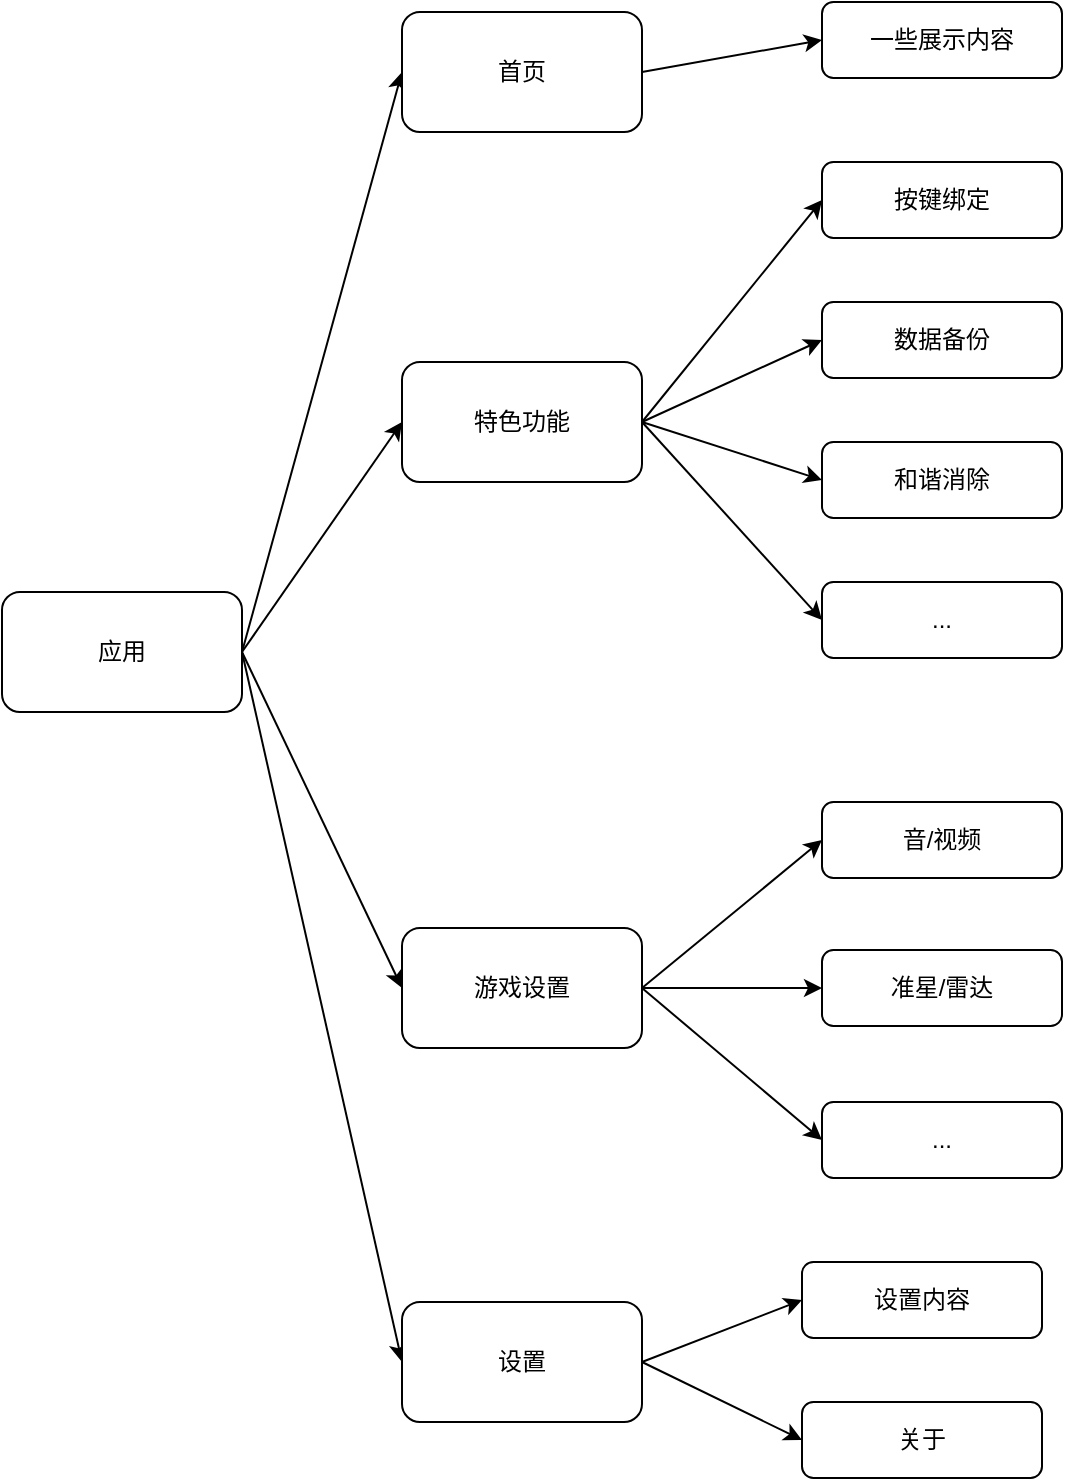 <mxfile>
    <diagram id="OTXpL9ucQnB7XM_ZMobS" name="第 1 页">
        <mxGraphModel dx="1676" dy="1009" grid="1" gridSize="10" guides="1" tooltips="1" connect="1" arrows="1" fold="1" page="1" pageScale="1" pageWidth="1169" pageHeight="827" math="0" shadow="0">
            <root>
                <mxCell id="0"/>
                <mxCell id="1" parent="0"/>
                <mxCell id="36" value="" style="edgeStyle=none;html=1;exitX=1;exitY=0.5;exitDx=0;exitDy=0;entryX=0;entryY=0.5;entryDx=0;entryDy=0;" edge="1" parent="1" source="33" target="34">
                    <mxGeometry relative="1" as="geometry"/>
                </mxCell>
                <mxCell id="38" value="" style="edgeStyle=none;html=1;exitX=1;exitY=0.5;exitDx=0;exitDy=0;entryX=0;entryY=0.5;entryDx=0;entryDy=0;" edge="1" parent="1" source="33" target="37">
                    <mxGeometry relative="1" as="geometry"/>
                </mxCell>
                <mxCell id="42" value="" style="edgeStyle=none;html=1;exitX=1;exitY=0.5;exitDx=0;exitDy=0;entryX=0;entryY=0.5;entryDx=0;entryDy=0;" edge="1" parent="1" source="33" target="39">
                    <mxGeometry relative="1" as="geometry"/>
                </mxCell>
                <mxCell id="62" style="edgeStyle=none;html=1;exitX=1;exitY=0.5;exitDx=0;exitDy=0;entryX=0;entryY=0.5;entryDx=0;entryDy=0;" edge="1" parent="1" source="33" target="60">
                    <mxGeometry relative="1" as="geometry"/>
                </mxCell>
                <mxCell id="33" value="应用" style="rounded=1;whiteSpace=wrap;html=1;" vertex="1" parent="1">
                    <mxGeometry x="30" y="355" width="120" height="60" as="geometry"/>
                </mxCell>
                <mxCell id="55" style="edgeStyle=none;html=1;exitX=1;exitY=0.5;exitDx=0;exitDy=0;entryX=0;entryY=0.5;entryDx=0;entryDy=0;" edge="1" parent="1" source="34" target="51">
                    <mxGeometry relative="1" as="geometry"/>
                </mxCell>
                <mxCell id="34" value="首页" style="rounded=1;whiteSpace=wrap;html=1;" vertex="1" parent="1">
                    <mxGeometry x="230" y="65" width="120" height="60" as="geometry"/>
                </mxCell>
                <mxCell id="56" style="edgeStyle=none;html=1;exitX=1;exitY=0.5;exitDx=0;exitDy=0;entryX=0;entryY=0.5;entryDx=0;entryDy=0;" edge="1" parent="1" source="37" target="45">
                    <mxGeometry relative="1" as="geometry"/>
                </mxCell>
                <mxCell id="57" style="edgeStyle=none;html=1;exitX=1;exitY=0.5;exitDx=0;exitDy=0;entryX=0;entryY=0.5;entryDx=0;entryDy=0;" edge="1" parent="1" source="37" target="49">
                    <mxGeometry relative="1" as="geometry"/>
                </mxCell>
                <mxCell id="58" style="edgeStyle=none;html=1;exitX=1;exitY=0.5;exitDx=0;exitDy=0;entryX=0;entryY=0.5;entryDx=0;entryDy=0;" edge="1" parent="1" source="37" target="52">
                    <mxGeometry relative="1" as="geometry"/>
                </mxCell>
                <mxCell id="37" value="游戏设置&lt;span style=&quot;color: rgba(0, 0, 0, 0); font-family: monospace; font-size: 0px; text-align: start;&quot;&gt;%3CmxGraphModel%3E%3Croot%3E%3CmxCell%20id%3D%220%22%2F%3E%3CmxCell%20id%3D%221%22%20parent%3D%220%22%2F%3E%3CmxCell%20id%3D%222%22%20value%3D%22%22%20style%3D%22whiteSpace%3Dwrap%3Bhtml%3D1%3Brounded%3D1%3B%22%20vertex%3D%221%22%20parent%3D%221%22%3E%3CmxGeometry%20x%3D%22540%22%20y%3D%22270%22%20width%3D%22120%22%20height%3D%2260%22%20as%3D%22geometry%22%2F%3E%3C%2FmxCell%3E%3C%2Froot%3E%3C%2FmxGraphModel%3E&lt;/span&gt;" style="whiteSpace=wrap;html=1;rounded=1;" vertex="1" parent="1">
                    <mxGeometry x="230" y="523" width="120" height="60" as="geometry"/>
                </mxCell>
                <mxCell id="67" style="edgeStyle=none;html=1;exitX=1;exitY=0.5;exitDx=0;exitDy=0;entryX=0;entryY=0.5;entryDx=0;entryDy=0;" edge="1" parent="1" source="39" target="53">
                    <mxGeometry relative="1" as="geometry"/>
                </mxCell>
                <mxCell id="68" style="edgeStyle=none;html=1;exitX=1;exitY=0.5;exitDx=0;exitDy=0;entryX=0;entryY=0.5;entryDx=0;entryDy=0;" edge="1" parent="1" source="39" target="54">
                    <mxGeometry relative="1" as="geometry"/>
                </mxCell>
                <mxCell id="39" value="设置" style="rounded=1;whiteSpace=wrap;html=1;" vertex="1" parent="1">
                    <mxGeometry x="230" y="710" width="120" height="60" as="geometry"/>
                </mxCell>
                <mxCell id="45" value="音/视频" style="whiteSpace=wrap;html=1;rounded=1;" vertex="1" parent="1">
                    <mxGeometry x="440" y="460" width="120" height="38" as="geometry"/>
                </mxCell>
                <mxCell id="49" value="准星/雷达" style="whiteSpace=wrap;html=1;rounded=1;" vertex="1" parent="1">
                    <mxGeometry x="440" y="534" width="120" height="38" as="geometry"/>
                </mxCell>
                <mxCell id="51" value="一些展示内容" style="whiteSpace=wrap;html=1;rounded=1;" vertex="1" parent="1">
                    <mxGeometry x="440" y="60" width="120" height="38" as="geometry"/>
                </mxCell>
                <mxCell id="52" value="..." style="whiteSpace=wrap;html=1;rounded=1;" vertex="1" parent="1">
                    <mxGeometry x="440" y="610" width="120" height="38" as="geometry"/>
                </mxCell>
                <mxCell id="53" value="设置内容" style="whiteSpace=wrap;html=1;rounded=1;" vertex="1" parent="1">
                    <mxGeometry x="430" y="690" width="120" height="38" as="geometry"/>
                </mxCell>
                <mxCell id="54" value="关于" style="whiteSpace=wrap;html=1;rounded=1;" vertex="1" parent="1">
                    <mxGeometry x="430" y="760" width="120" height="38" as="geometry"/>
                </mxCell>
                <mxCell id="75" style="edgeStyle=none;html=1;exitX=1;exitY=0.5;exitDx=0;exitDy=0;entryX=0;entryY=0.5;entryDx=0;entryDy=0;" edge="1" parent="1" source="60" target="66">
                    <mxGeometry relative="1" as="geometry"/>
                </mxCell>
                <mxCell id="76" style="edgeStyle=none;html=1;exitX=1;exitY=0.5;exitDx=0;exitDy=0;entryX=0;entryY=0.5;entryDx=0;entryDy=0;" edge="1" parent="1" source="60" target="73">
                    <mxGeometry relative="1" as="geometry"/>
                </mxCell>
                <mxCell id="77" style="edgeStyle=none;html=1;exitX=1;exitY=0.5;exitDx=0;exitDy=0;entryX=0;entryY=0.5;entryDx=0;entryDy=0;" edge="1" parent="1" source="60" target="70">
                    <mxGeometry relative="1" as="geometry"/>
                </mxCell>
                <mxCell id="80" style="edgeStyle=none;html=1;exitX=1;exitY=0.5;exitDx=0;exitDy=0;entryX=0;entryY=0.5;entryDx=0;entryDy=0;" edge="1" parent="1" source="60" target="79">
                    <mxGeometry relative="1" as="geometry"/>
                </mxCell>
                <mxCell id="60" value="特色功能" style="whiteSpace=wrap;html=1;rounded=1;" vertex="1" parent="1">
                    <mxGeometry x="230" y="240" width="120" height="60" as="geometry"/>
                </mxCell>
                <mxCell id="66" value="按键绑定" style="whiteSpace=wrap;html=1;rounded=1;" vertex="1" parent="1">
                    <mxGeometry x="440" y="140" width="120" height="38" as="geometry"/>
                </mxCell>
                <mxCell id="70" value="和谐消除" style="whiteSpace=wrap;html=1;rounded=1;" vertex="1" parent="1">
                    <mxGeometry x="440" y="280" width="120" height="38" as="geometry"/>
                </mxCell>
                <mxCell id="73" value="数据备份" style="whiteSpace=wrap;html=1;rounded=1;" vertex="1" parent="1">
                    <mxGeometry x="440" y="210" width="120" height="38" as="geometry"/>
                </mxCell>
                <mxCell id="79" value="..." style="whiteSpace=wrap;html=1;rounded=1;" vertex="1" parent="1">
                    <mxGeometry x="440" y="350" width="120" height="38" as="geometry"/>
                </mxCell>
            </root>
        </mxGraphModel>
    </diagram>
</mxfile>